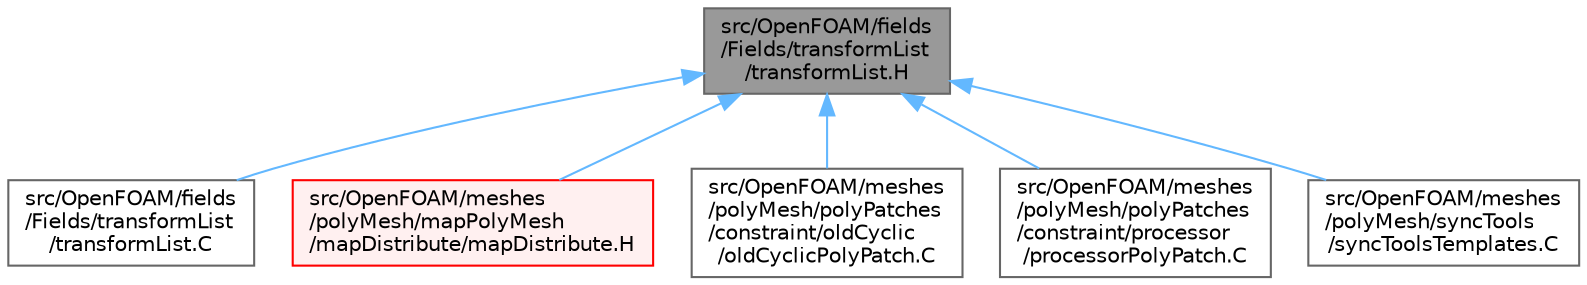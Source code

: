 digraph "src/OpenFOAM/fields/Fields/transformList/transformList.H"
{
 // LATEX_PDF_SIZE
  bgcolor="transparent";
  edge [fontname=Helvetica,fontsize=10,labelfontname=Helvetica,labelfontsize=10];
  node [fontname=Helvetica,fontsize=10,shape=box,height=0.2,width=0.4];
  Node1 [id="Node000001",label="src/OpenFOAM/fields\l/Fields/transformList\l/transformList.H",height=0.2,width=0.4,color="gray40", fillcolor="grey60", style="filled", fontcolor="black",tooltip="Spatial transformation functions for list of values and primitive fields."];
  Node1 -> Node2 [id="edge1_Node000001_Node000002",dir="back",color="steelblue1",style="solid",tooltip=" "];
  Node2 [id="Node000002",label="src/OpenFOAM/fields\l/Fields/transformList\l/transformList.C",height=0.2,width=0.4,color="grey40", fillcolor="white", style="filled",URL="$transformList_8C.html",tooltip=" "];
  Node1 -> Node3 [id="edge2_Node000001_Node000003",dir="back",color="steelblue1",style="solid",tooltip=" "];
  Node3 [id="Node000003",label="src/OpenFOAM/meshes\l/polyMesh/mapPolyMesh\l/mapDistribute/mapDistribute.H",height=0.2,width=0.4,color="red", fillcolor="#FFF0F0", style="filled",URL="$mapDistribute_8H.html",tooltip=" "];
  Node1 -> Node454 [id="edge3_Node000001_Node000454",dir="back",color="steelblue1",style="solid",tooltip=" "];
  Node454 [id="Node000454",label="src/OpenFOAM/meshes\l/polyMesh/polyPatches\l/constraint/oldCyclic\l/oldCyclicPolyPatch.C",height=0.2,width=0.4,color="grey40", fillcolor="white", style="filled",URL="$oldCyclicPolyPatch_8C.html",tooltip=" "];
  Node1 -> Node455 [id="edge4_Node000001_Node000455",dir="back",color="steelblue1",style="solid",tooltip=" "];
  Node455 [id="Node000455",label="src/OpenFOAM/meshes\l/polyMesh/polyPatches\l/constraint/processor\l/processorPolyPatch.C",height=0.2,width=0.4,color="grey40", fillcolor="white", style="filled",URL="$processorPolyPatch_8C.html",tooltip=" "];
  Node1 -> Node248 [id="edge5_Node000001_Node000248",dir="back",color="steelblue1",style="solid",tooltip=" "];
  Node248 [id="Node000248",label="src/OpenFOAM/meshes\l/polyMesh/syncTools\l/syncToolsTemplates.C",height=0.2,width=0.4,color="grey40", fillcolor="white", style="filled",URL="$syncToolsTemplates_8C.html",tooltip=" "];
}
